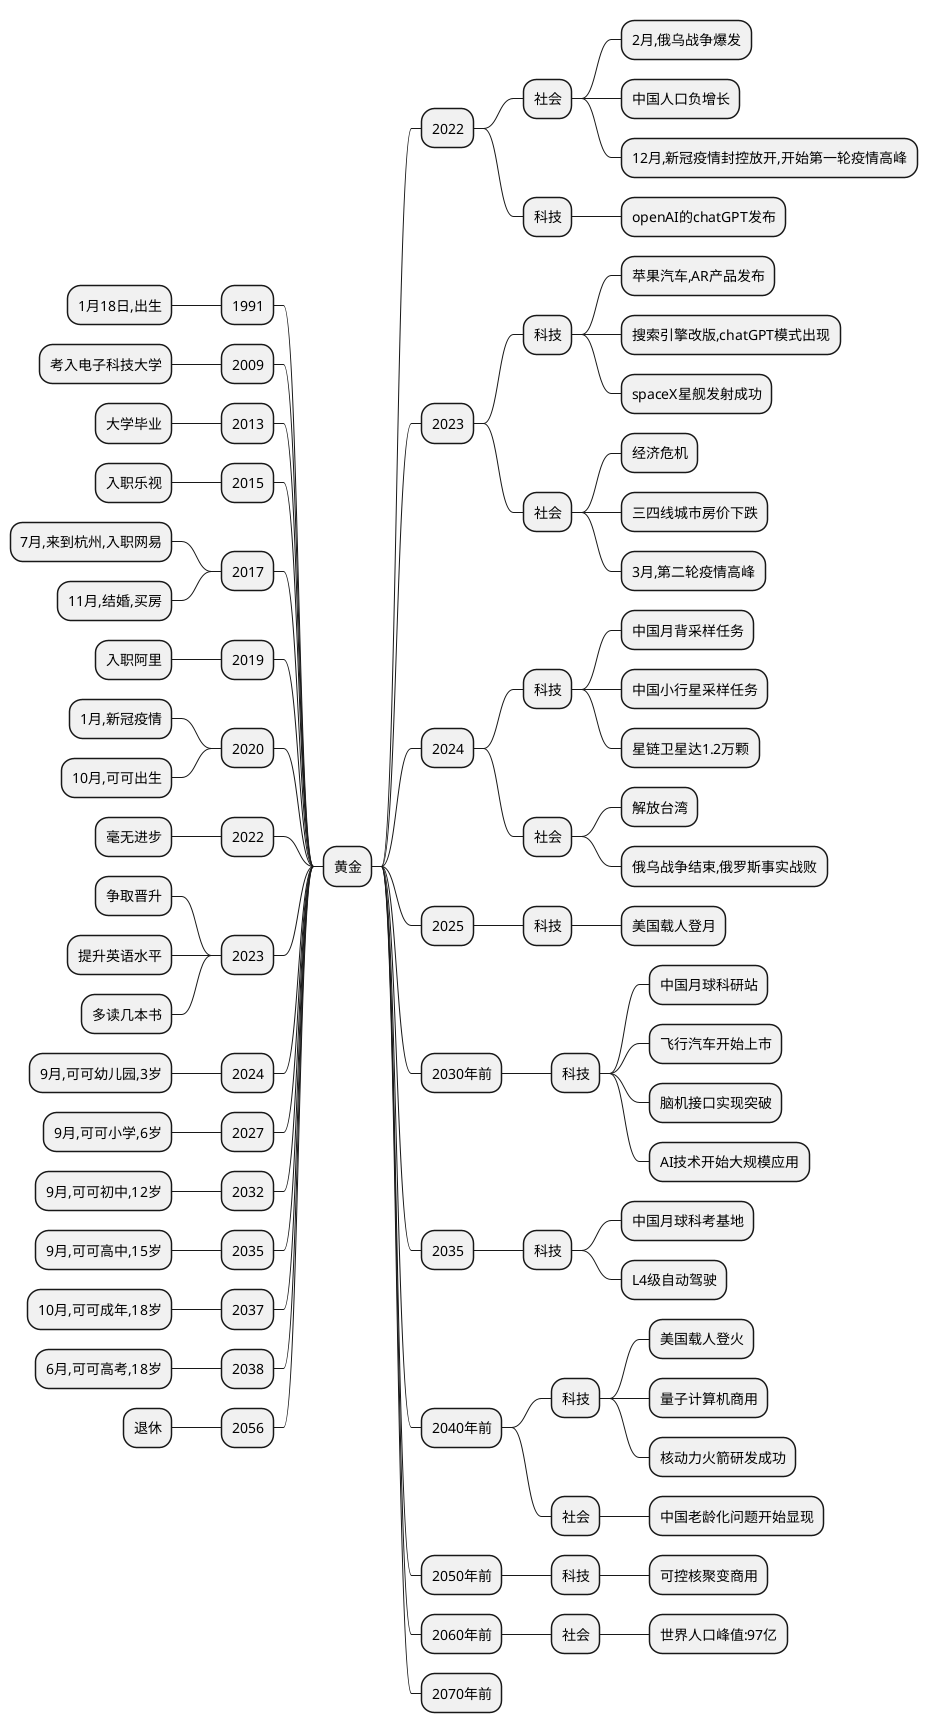 @startmindmap 黄金
* 黄金

left side

** 1991
*** 1月18日,出生
** 2009
*** 考入电子科技大学
** 2013
*** 大学毕业
** 2015
*** 入职乐视
** 2017
*** 7月,来到杭州,入职网易
*** 11月,结婚,买房
** 2019
*** 入职阿里
** 2020
*** 1月,新冠疫情
*** 10月,可可出生
** 2022
*** 毫无进步

** 2023
*** 争取晋升
*** 提升英语水平
*** 多读几本书

** 2024
*** 9月,可可幼儿园,3岁

** 2027
*** 9月,可可小学,6岁

** 2032
*** 9月,可可初中,12岁

** 2035
*** 9月,可可高中,15岁

** 2037
*** 10月,可可成年,18岁

** 2038
*** 6月,可可高考,18岁

** 2056
*** 退休


right side

** 2022
*** 社会
**** 2月,俄乌战争爆发
**** 中国人口负增长
**** 12月,新冠疫情封控放开,开始第一轮疫情高峰
*** 科技
**** openAI的chatGPT发布

** 2023
*** 科技
**** 苹果汽车,AR产品发布
**** 搜索引擎改版,chatGPT模式出现
**** spaceX星舰发射成功
*** 社会
**** 经济危机
**** 三四线城市房价下跌
**** 3月,第二轮疫情高峰

** 2024
*** 科技
**** 中国月背采样任务
**** 中国小行星采样任务
**** 星链卫星达1.2万颗
*** 社会
**** 解放台湾
**** 俄乌战争结束,俄罗斯事实战败


** 2025
*** 科技
**** 美国载人登月


** 2030年前
*** 科技
**** 中国月球科研站
**** 飞行汽车开始上市
**** 脑机接口实现突破
**** AI技术开始大规模应用


** 2035
*** 科技
**** 中国月球科考基地
**** L4级自动驾驶


** 2040年前
*** 科技
**** 美国载人登火
**** 量子计算机商用
**** 核动力火箭研发成功
*** 社会
**** 中国老龄化问题开始显现


** 2050年前
*** 科技
**** 可控核聚变商用


** 2060年前
*** 社会
**** 世界人口峰值:97亿



** 2070年前

@endmindmap